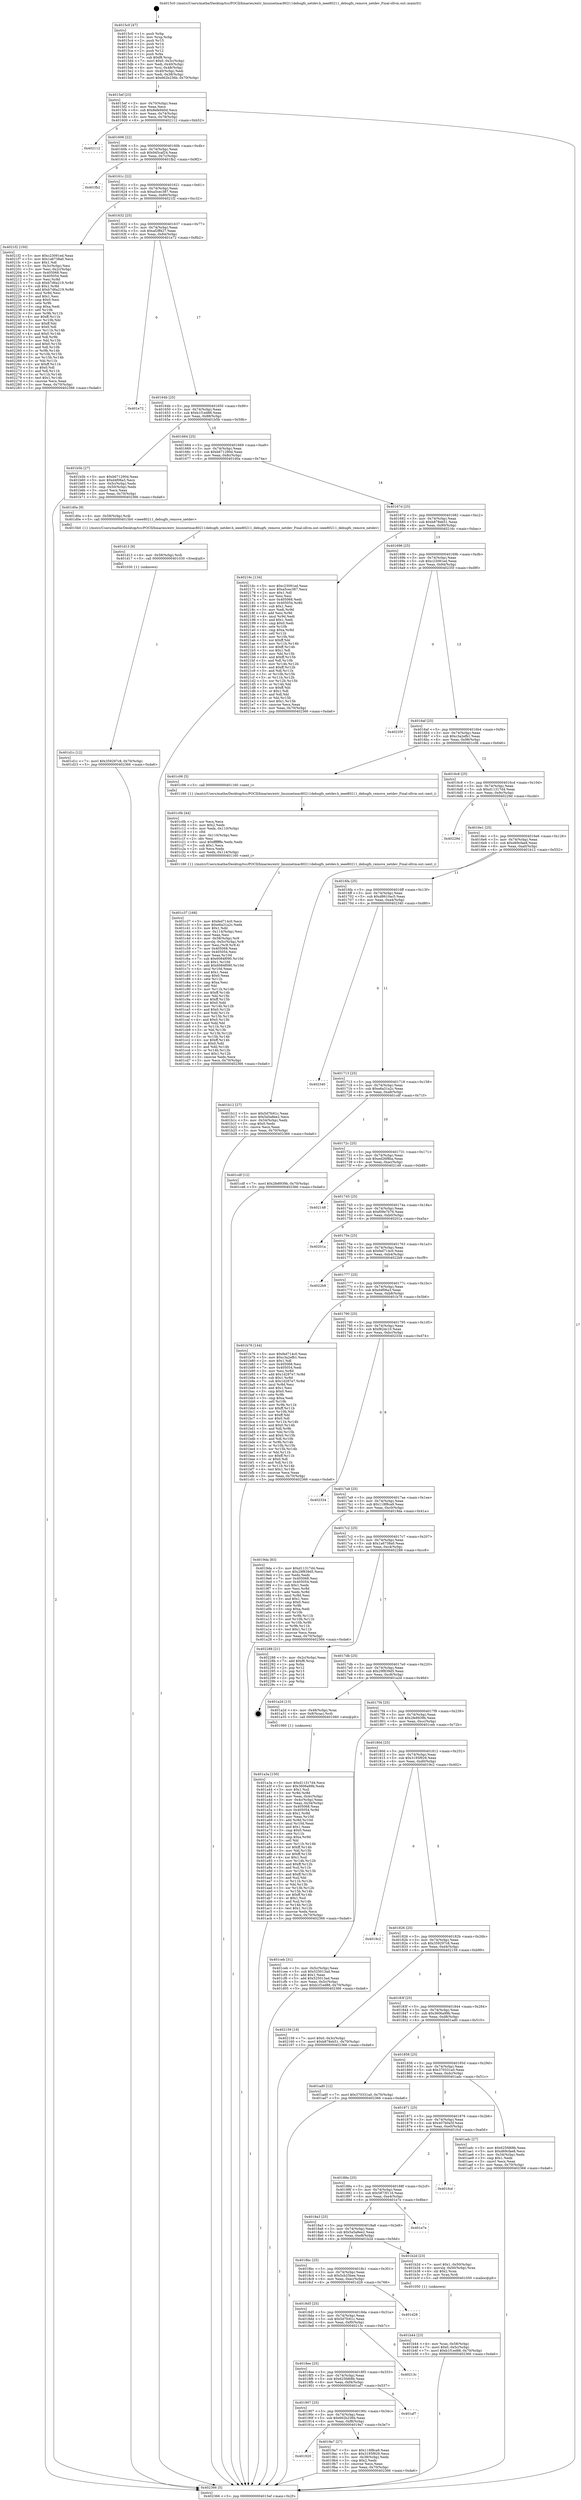 digraph "0x4015c0" {
  label = "0x4015c0 (/mnt/c/Users/mathe/Desktop/tcc/POCII/binaries/extr_linuxnetmac80211debugfs_netdev.h_ieee80211_debugfs_remove_netdev_Final-ollvm.out::main(0))"
  labelloc = "t"
  node[shape=record]

  Entry [label="",width=0.3,height=0.3,shape=circle,fillcolor=black,style=filled]
  "0x4015ef" [label="{
     0x4015ef [23]\l
     | [instrs]\l
     &nbsp;&nbsp;0x4015ef \<+3\>: mov -0x70(%rbp),%eax\l
     &nbsp;&nbsp;0x4015f2 \<+2\>: mov %eax,%ecx\l
     &nbsp;&nbsp;0x4015f4 \<+6\>: sub $0x8efe940d,%ecx\l
     &nbsp;&nbsp;0x4015fa \<+3\>: mov %eax,-0x74(%rbp)\l
     &nbsp;&nbsp;0x4015fd \<+3\>: mov %ecx,-0x78(%rbp)\l
     &nbsp;&nbsp;0x401600 \<+6\>: je 0000000000402112 \<main+0xb52\>\l
  }"]
  "0x402112" [label="{
     0x402112\l
  }", style=dashed]
  "0x401606" [label="{
     0x401606 [22]\l
     | [instrs]\l
     &nbsp;&nbsp;0x401606 \<+5\>: jmp 000000000040160b \<main+0x4b\>\l
     &nbsp;&nbsp;0x40160b \<+3\>: mov -0x74(%rbp),%eax\l
     &nbsp;&nbsp;0x40160e \<+5\>: sub $0x945caf24,%eax\l
     &nbsp;&nbsp;0x401613 \<+3\>: mov %eax,-0x7c(%rbp)\l
     &nbsp;&nbsp;0x401616 \<+6\>: je 0000000000401fb2 \<main+0x9f2\>\l
  }"]
  Exit [label="",width=0.3,height=0.3,shape=circle,fillcolor=black,style=filled,peripheries=2]
  "0x401fb2" [label="{
     0x401fb2\l
  }", style=dashed]
  "0x40161c" [label="{
     0x40161c [22]\l
     | [instrs]\l
     &nbsp;&nbsp;0x40161c \<+5\>: jmp 0000000000401621 \<main+0x61\>\l
     &nbsp;&nbsp;0x401621 \<+3\>: mov -0x74(%rbp),%eax\l
     &nbsp;&nbsp;0x401624 \<+5\>: sub $0xa5cec387,%eax\l
     &nbsp;&nbsp;0x401629 \<+3\>: mov %eax,-0x80(%rbp)\l
     &nbsp;&nbsp;0x40162c \<+6\>: je 00000000004021f2 \<main+0xc32\>\l
  }"]
  "0x401d1c" [label="{
     0x401d1c [12]\l
     | [instrs]\l
     &nbsp;&nbsp;0x401d1c \<+7\>: movl $0x359297c8,-0x70(%rbp)\l
     &nbsp;&nbsp;0x401d23 \<+5\>: jmp 0000000000402366 \<main+0xda6\>\l
  }"]
  "0x4021f2" [label="{
     0x4021f2 [150]\l
     | [instrs]\l
     &nbsp;&nbsp;0x4021f2 \<+5\>: mov $0xc23091ed,%eax\l
     &nbsp;&nbsp;0x4021f7 \<+5\>: mov $0x1a6738a0,%ecx\l
     &nbsp;&nbsp;0x4021fc \<+2\>: mov $0x1,%dl\l
     &nbsp;&nbsp;0x4021fe \<+3\>: mov -0x3c(%rbp),%esi\l
     &nbsp;&nbsp;0x402201 \<+3\>: mov %esi,-0x2c(%rbp)\l
     &nbsp;&nbsp;0x402204 \<+7\>: mov 0x405068,%esi\l
     &nbsp;&nbsp;0x40220b \<+7\>: mov 0x405054,%edi\l
     &nbsp;&nbsp;0x402212 \<+3\>: mov %esi,%r8d\l
     &nbsp;&nbsp;0x402215 \<+7\>: sub $0xb7d6a219,%r8d\l
     &nbsp;&nbsp;0x40221c \<+4\>: sub $0x1,%r8d\l
     &nbsp;&nbsp;0x402220 \<+7\>: add $0xb7d6a219,%r8d\l
     &nbsp;&nbsp;0x402227 \<+4\>: imul %r8d,%esi\l
     &nbsp;&nbsp;0x40222b \<+3\>: and $0x1,%esi\l
     &nbsp;&nbsp;0x40222e \<+3\>: cmp $0x0,%esi\l
     &nbsp;&nbsp;0x402231 \<+4\>: sete %r9b\l
     &nbsp;&nbsp;0x402235 \<+3\>: cmp $0xa,%edi\l
     &nbsp;&nbsp;0x402238 \<+4\>: setl %r10b\l
     &nbsp;&nbsp;0x40223c \<+3\>: mov %r9b,%r11b\l
     &nbsp;&nbsp;0x40223f \<+4\>: xor $0xff,%r11b\l
     &nbsp;&nbsp;0x402243 \<+3\>: mov %r10b,%bl\l
     &nbsp;&nbsp;0x402246 \<+3\>: xor $0xff,%bl\l
     &nbsp;&nbsp;0x402249 \<+3\>: xor $0x0,%dl\l
     &nbsp;&nbsp;0x40224c \<+3\>: mov %r11b,%r14b\l
     &nbsp;&nbsp;0x40224f \<+4\>: and $0x0,%r14b\l
     &nbsp;&nbsp;0x402253 \<+3\>: and %dl,%r9b\l
     &nbsp;&nbsp;0x402256 \<+3\>: mov %bl,%r15b\l
     &nbsp;&nbsp;0x402259 \<+4\>: and $0x0,%r15b\l
     &nbsp;&nbsp;0x40225d \<+3\>: and %dl,%r10b\l
     &nbsp;&nbsp;0x402260 \<+3\>: or %r9b,%r14b\l
     &nbsp;&nbsp;0x402263 \<+3\>: or %r10b,%r15b\l
     &nbsp;&nbsp;0x402266 \<+3\>: xor %r15b,%r14b\l
     &nbsp;&nbsp;0x402269 \<+3\>: or %bl,%r11b\l
     &nbsp;&nbsp;0x40226c \<+4\>: xor $0xff,%r11b\l
     &nbsp;&nbsp;0x402270 \<+3\>: or $0x0,%dl\l
     &nbsp;&nbsp;0x402273 \<+3\>: and %dl,%r11b\l
     &nbsp;&nbsp;0x402276 \<+3\>: or %r11b,%r14b\l
     &nbsp;&nbsp;0x402279 \<+4\>: test $0x1,%r14b\l
     &nbsp;&nbsp;0x40227d \<+3\>: cmovne %ecx,%eax\l
     &nbsp;&nbsp;0x402280 \<+3\>: mov %eax,-0x70(%rbp)\l
     &nbsp;&nbsp;0x402283 \<+5\>: jmp 0000000000402366 \<main+0xda6\>\l
  }"]
  "0x401632" [label="{
     0x401632 [25]\l
     | [instrs]\l
     &nbsp;&nbsp;0x401632 \<+5\>: jmp 0000000000401637 \<main+0x77\>\l
     &nbsp;&nbsp;0x401637 \<+3\>: mov -0x74(%rbp),%eax\l
     &nbsp;&nbsp;0x40163a \<+5\>: sub $0xaf2ff427,%eax\l
     &nbsp;&nbsp;0x40163f \<+6\>: mov %eax,-0x84(%rbp)\l
     &nbsp;&nbsp;0x401645 \<+6\>: je 0000000000401e72 \<main+0x8b2\>\l
  }"]
  "0x401d13" [label="{
     0x401d13 [9]\l
     | [instrs]\l
     &nbsp;&nbsp;0x401d13 \<+4\>: mov -0x58(%rbp),%rdi\l
     &nbsp;&nbsp;0x401d17 \<+5\>: call 0000000000401030 \<free@plt\>\l
     | [calls]\l
     &nbsp;&nbsp;0x401030 \{1\} (unknown)\l
  }"]
  "0x401e72" [label="{
     0x401e72\l
  }", style=dashed]
  "0x40164b" [label="{
     0x40164b [25]\l
     | [instrs]\l
     &nbsp;&nbsp;0x40164b \<+5\>: jmp 0000000000401650 \<main+0x90\>\l
     &nbsp;&nbsp;0x401650 \<+3\>: mov -0x74(%rbp),%eax\l
     &nbsp;&nbsp;0x401653 \<+5\>: sub $0xb1f1ed88,%eax\l
     &nbsp;&nbsp;0x401658 \<+6\>: mov %eax,-0x88(%rbp)\l
     &nbsp;&nbsp;0x40165e \<+6\>: je 0000000000401b5b \<main+0x59b\>\l
  }"]
  "0x401c37" [label="{
     0x401c37 [168]\l
     | [instrs]\l
     &nbsp;&nbsp;0x401c37 \<+5\>: mov $0xfed714c0,%ecx\l
     &nbsp;&nbsp;0x401c3c \<+5\>: mov $0xe6a31a2c,%edx\l
     &nbsp;&nbsp;0x401c41 \<+3\>: mov $0x1,%dil\l
     &nbsp;&nbsp;0x401c44 \<+6\>: mov -0x114(%rbp),%esi\l
     &nbsp;&nbsp;0x401c4a \<+3\>: imul %eax,%esi\l
     &nbsp;&nbsp;0x401c4d \<+4\>: mov -0x58(%rbp),%r8\l
     &nbsp;&nbsp;0x401c51 \<+4\>: movslq -0x5c(%rbp),%r9\l
     &nbsp;&nbsp;0x401c55 \<+4\>: mov %esi,(%r8,%r9,4)\l
     &nbsp;&nbsp;0x401c59 \<+7\>: mov 0x405068,%eax\l
     &nbsp;&nbsp;0x401c60 \<+7\>: mov 0x405054,%esi\l
     &nbsp;&nbsp;0x401c67 \<+3\>: mov %eax,%r10d\l
     &nbsp;&nbsp;0x401c6a \<+7\>: sub $0x6084f090,%r10d\l
     &nbsp;&nbsp;0x401c71 \<+4\>: sub $0x1,%r10d\l
     &nbsp;&nbsp;0x401c75 \<+7\>: add $0x6084f090,%r10d\l
     &nbsp;&nbsp;0x401c7c \<+4\>: imul %r10d,%eax\l
     &nbsp;&nbsp;0x401c80 \<+3\>: and $0x1,%eax\l
     &nbsp;&nbsp;0x401c83 \<+3\>: cmp $0x0,%eax\l
     &nbsp;&nbsp;0x401c86 \<+4\>: sete %r11b\l
     &nbsp;&nbsp;0x401c8a \<+3\>: cmp $0xa,%esi\l
     &nbsp;&nbsp;0x401c8d \<+3\>: setl %bl\l
     &nbsp;&nbsp;0x401c90 \<+3\>: mov %r11b,%r14b\l
     &nbsp;&nbsp;0x401c93 \<+4\>: xor $0xff,%r14b\l
     &nbsp;&nbsp;0x401c97 \<+3\>: mov %bl,%r15b\l
     &nbsp;&nbsp;0x401c9a \<+4\>: xor $0xff,%r15b\l
     &nbsp;&nbsp;0x401c9e \<+4\>: xor $0x0,%dil\l
     &nbsp;&nbsp;0x401ca2 \<+3\>: mov %r14b,%r12b\l
     &nbsp;&nbsp;0x401ca5 \<+4\>: and $0x0,%r12b\l
     &nbsp;&nbsp;0x401ca9 \<+3\>: and %dil,%r11b\l
     &nbsp;&nbsp;0x401cac \<+3\>: mov %r15b,%r13b\l
     &nbsp;&nbsp;0x401caf \<+4\>: and $0x0,%r13b\l
     &nbsp;&nbsp;0x401cb3 \<+3\>: and %dil,%bl\l
     &nbsp;&nbsp;0x401cb6 \<+3\>: or %r11b,%r12b\l
     &nbsp;&nbsp;0x401cb9 \<+3\>: or %bl,%r13b\l
     &nbsp;&nbsp;0x401cbc \<+3\>: xor %r13b,%r12b\l
     &nbsp;&nbsp;0x401cbf \<+3\>: or %r15b,%r14b\l
     &nbsp;&nbsp;0x401cc2 \<+4\>: xor $0xff,%r14b\l
     &nbsp;&nbsp;0x401cc6 \<+4\>: or $0x0,%dil\l
     &nbsp;&nbsp;0x401cca \<+3\>: and %dil,%r14b\l
     &nbsp;&nbsp;0x401ccd \<+3\>: or %r14b,%r12b\l
     &nbsp;&nbsp;0x401cd0 \<+4\>: test $0x1,%r12b\l
     &nbsp;&nbsp;0x401cd4 \<+3\>: cmovne %edx,%ecx\l
     &nbsp;&nbsp;0x401cd7 \<+3\>: mov %ecx,-0x70(%rbp)\l
     &nbsp;&nbsp;0x401cda \<+5\>: jmp 0000000000402366 \<main+0xda6\>\l
  }"]
  "0x401b5b" [label="{
     0x401b5b [27]\l
     | [instrs]\l
     &nbsp;&nbsp;0x401b5b \<+5\>: mov $0xb671290d,%eax\l
     &nbsp;&nbsp;0x401b60 \<+5\>: mov $0xd4f06a3,%ecx\l
     &nbsp;&nbsp;0x401b65 \<+3\>: mov -0x5c(%rbp),%edx\l
     &nbsp;&nbsp;0x401b68 \<+3\>: cmp -0x50(%rbp),%edx\l
     &nbsp;&nbsp;0x401b6b \<+3\>: cmovl %ecx,%eax\l
     &nbsp;&nbsp;0x401b6e \<+3\>: mov %eax,-0x70(%rbp)\l
     &nbsp;&nbsp;0x401b71 \<+5\>: jmp 0000000000402366 \<main+0xda6\>\l
  }"]
  "0x401664" [label="{
     0x401664 [25]\l
     | [instrs]\l
     &nbsp;&nbsp;0x401664 \<+5\>: jmp 0000000000401669 \<main+0xa9\>\l
     &nbsp;&nbsp;0x401669 \<+3\>: mov -0x74(%rbp),%eax\l
     &nbsp;&nbsp;0x40166c \<+5\>: sub $0xb671290d,%eax\l
     &nbsp;&nbsp;0x401671 \<+6\>: mov %eax,-0x8c(%rbp)\l
     &nbsp;&nbsp;0x401677 \<+6\>: je 0000000000401d0a \<main+0x74a\>\l
  }"]
  "0x401c0b" [label="{
     0x401c0b [44]\l
     | [instrs]\l
     &nbsp;&nbsp;0x401c0b \<+2\>: xor %ecx,%ecx\l
     &nbsp;&nbsp;0x401c0d \<+5\>: mov $0x2,%edx\l
     &nbsp;&nbsp;0x401c12 \<+6\>: mov %edx,-0x110(%rbp)\l
     &nbsp;&nbsp;0x401c18 \<+1\>: cltd\l
     &nbsp;&nbsp;0x401c19 \<+6\>: mov -0x110(%rbp),%esi\l
     &nbsp;&nbsp;0x401c1f \<+2\>: idiv %esi\l
     &nbsp;&nbsp;0x401c21 \<+6\>: imul $0xfffffffe,%edx,%edx\l
     &nbsp;&nbsp;0x401c27 \<+3\>: sub $0x1,%ecx\l
     &nbsp;&nbsp;0x401c2a \<+2\>: sub %ecx,%edx\l
     &nbsp;&nbsp;0x401c2c \<+6\>: mov %edx,-0x114(%rbp)\l
     &nbsp;&nbsp;0x401c32 \<+5\>: call 0000000000401160 \<next_i\>\l
     | [calls]\l
     &nbsp;&nbsp;0x401160 \{1\} (/mnt/c/Users/mathe/Desktop/tcc/POCII/binaries/extr_linuxnetmac80211debugfs_netdev.h_ieee80211_debugfs_remove_netdev_Final-ollvm.out::next_i)\l
  }"]
  "0x401d0a" [label="{
     0x401d0a [9]\l
     | [instrs]\l
     &nbsp;&nbsp;0x401d0a \<+4\>: mov -0x58(%rbp),%rdi\l
     &nbsp;&nbsp;0x401d0e \<+5\>: call 00000000004015b0 \<ieee80211_debugfs_remove_netdev\>\l
     | [calls]\l
     &nbsp;&nbsp;0x4015b0 \{1\} (/mnt/c/Users/mathe/Desktop/tcc/POCII/binaries/extr_linuxnetmac80211debugfs_netdev.h_ieee80211_debugfs_remove_netdev_Final-ollvm.out::ieee80211_debugfs_remove_netdev)\l
  }"]
  "0x40167d" [label="{
     0x40167d [25]\l
     | [instrs]\l
     &nbsp;&nbsp;0x40167d \<+5\>: jmp 0000000000401682 \<main+0xc2\>\l
     &nbsp;&nbsp;0x401682 \<+3\>: mov -0x74(%rbp),%eax\l
     &nbsp;&nbsp;0x401685 \<+5\>: sub $0xb878eb51,%eax\l
     &nbsp;&nbsp;0x40168a \<+6\>: mov %eax,-0x90(%rbp)\l
     &nbsp;&nbsp;0x401690 \<+6\>: je 000000000040216c \<main+0xbac\>\l
  }"]
  "0x401b44" [label="{
     0x401b44 [23]\l
     | [instrs]\l
     &nbsp;&nbsp;0x401b44 \<+4\>: mov %rax,-0x58(%rbp)\l
     &nbsp;&nbsp;0x401b48 \<+7\>: movl $0x0,-0x5c(%rbp)\l
     &nbsp;&nbsp;0x401b4f \<+7\>: movl $0xb1f1ed88,-0x70(%rbp)\l
     &nbsp;&nbsp;0x401b56 \<+5\>: jmp 0000000000402366 \<main+0xda6\>\l
  }"]
  "0x40216c" [label="{
     0x40216c [134]\l
     | [instrs]\l
     &nbsp;&nbsp;0x40216c \<+5\>: mov $0xc23091ed,%eax\l
     &nbsp;&nbsp;0x402171 \<+5\>: mov $0xa5cec387,%ecx\l
     &nbsp;&nbsp;0x402176 \<+2\>: mov $0x1,%dl\l
     &nbsp;&nbsp;0x402178 \<+2\>: xor %esi,%esi\l
     &nbsp;&nbsp;0x40217a \<+7\>: mov 0x405068,%edi\l
     &nbsp;&nbsp;0x402181 \<+8\>: mov 0x405054,%r8d\l
     &nbsp;&nbsp;0x402189 \<+3\>: sub $0x1,%esi\l
     &nbsp;&nbsp;0x40218c \<+3\>: mov %edi,%r9d\l
     &nbsp;&nbsp;0x40218f \<+3\>: add %esi,%r9d\l
     &nbsp;&nbsp;0x402192 \<+4\>: imul %r9d,%edi\l
     &nbsp;&nbsp;0x402196 \<+3\>: and $0x1,%edi\l
     &nbsp;&nbsp;0x402199 \<+3\>: cmp $0x0,%edi\l
     &nbsp;&nbsp;0x40219c \<+4\>: sete %r10b\l
     &nbsp;&nbsp;0x4021a0 \<+4\>: cmp $0xa,%r8d\l
     &nbsp;&nbsp;0x4021a4 \<+4\>: setl %r11b\l
     &nbsp;&nbsp;0x4021a8 \<+3\>: mov %r10b,%bl\l
     &nbsp;&nbsp;0x4021ab \<+3\>: xor $0xff,%bl\l
     &nbsp;&nbsp;0x4021ae \<+3\>: mov %r11b,%r14b\l
     &nbsp;&nbsp;0x4021b1 \<+4\>: xor $0xff,%r14b\l
     &nbsp;&nbsp;0x4021b5 \<+3\>: xor $0x1,%dl\l
     &nbsp;&nbsp;0x4021b8 \<+3\>: mov %bl,%r15b\l
     &nbsp;&nbsp;0x4021bb \<+4\>: and $0xff,%r15b\l
     &nbsp;&nbsp;0x4021bf \<+3\>: and %dl,%r10b\l
     &nbsp;&nbsp;0x4021c2 \<+3\>: mov %r14b,%r12b\l
     &nbsp;&nbsp;0x4021c5 \<+4\>: and $0xff,%r12b\l
     &nbsp;&nbsp;0x4021c9 \<+3\>: and %dl,%r11b\l
     &nbsp;&nbsp;0x4021cc \<+3\>: or %r10b,%r15b\l
     &nbsp;&nbsp;0x4021cf \<+3\>: or %r11b,%r12b\l
     &nbsp;&nbsp;0x4021d2 \<+3\>: xor %r12b,%r15b\l
     &nbsp;&nbsp;0x4021d5 \<+3\>: or %r14b,%bl\l
     &nbsp;&nbsp;0x4021d8 \<+3\>: xor $0xff,%bl\l
     &nbsp;&nbsp;0x4021db \<+3\>: or $0x1,%dl\l
     &nbsp;&nbsp;0x4021de \<+2\>: and %dl,%bl\l
     &nbsp;&nbsp;0x4021e0 \<+3\>: or %bl,%r15b\l
     &nbsp;&nbsp;0x4021e3 \<+4\>: test $0x1,%r15b\l
     &nbsp;&nbsp;0x4021e7 \<+3\>: cmovne %ecx,%eax\l
     &nbsp;&nbsp;0x4021ea \<+3\>: mov %eax,-0x70(%rbp)\l
     &nbsp;&nbsp;0x4021ed \<+5\>: jmp 0000000000402366 \<main+0xda6\>\l
  }"]
  "0x401696" [label="{
     0x401696 [25]\l
     | [instrs]\l
     &nbsp;&nbsp;0x401696 \<+5\>: jmp 000000000040169b \<main+0xdb\>\l
     &nbsp;&nbsp;0x40169b \<+3\>: mov -0x74(%rbp),%eax\l
     &nbsp;&nbsp;0x40169e \<+5\>: sub $0xc23091ed,%eax\l
     &nbsp;&nbsp;0x4016a3 \<+6\>: mov %eax,-0x94(%rbp)\l
     &nbsp;&nbsp;0x4016a9 \<+6\>: je 000000000040235f \<main+0xd9f\>\l
  }"]
  "0x401a3a" [label="{
     0x401a3a [150]\l
     | [instrs]\l
     &nbsp;&nbsp;0x401a3a \<+5\>: mov $0xd11317d4,%ecx\l
     &nbsp;&nbsp;0x401a3f \<+5\>: mov $0x3606a99b,%edx\l
     &nbsp;&nbsp;0x401a44 \<+3\>: mov $0x1,%sil\l
     &nbsp;&nbsp;0x401a47 \<+3\>: xor %r8d,%r8d\l
     &nbsp;&nbsp;0x401a4a \<+3\>: mov %eax,-0x4c(%rbp)\l
     &nbsp;&nbsp;0x401a4d \<+3\>: mov -0x4c(%rbp),%eax\l
     &nbsp;&nbsp;0x401a50 \<+3\>: mov %eax,-0x34(%rbp)\l
     &nbsp;&nbsp;0x401a53 \<+7\>: mov 0x405068,%eax\l
     &nbsp;&nbsp;0x401a5a \<+8\>: mov 0x405054,%r9d\l
     &nbsp;&nbsp;0x401a62 \<+4\>: sub $0x1,%r8d\l
     &nbsp;&nbsp;0x401a66 \<+3\>: mov %eax,%r10d\l
     &nbsp;&nbsp;0x401a69 \<+3\>: add %r8d,%r10d\l
     &nbsp;&nbsp;0x401a6c \<+4\>: imul %r10d,%eax\l
     &nbsp;&nbsp;0x401a70 \<+3\>: and $0x1,%eax\l
     &nbsp;&nbsp;0x401a73 \<+3\>: cmp $0x0,%eax\l
     &nbsp;&nbsp;0x401a76 \<+4\>: sete %r11b\l
     &nbsp;&nbsp;0x401a7a \<+4\>: cmp $0xa,%r9d\l
     &nbsp;&nbsp;0x401a7e \<+3\>: setl %bl\l
     &nbsp;&nbsp;0x401a81 \<+3\>: mov %r11b,%r14b\l
     &nbsp;&nbsp;0x401a84 \<+4\>: xor $0xff,%r14b\l
     &nbsp;&nbsp;0x401a88 \<+3\>: mov %bl,%r15b\l
     &nbsp;&nbsp;0x401a8b \<+4\>: xor $0xff,%r15b\l
     &nbsp;&nbsp;0x401a8f \<+4\>: xor $0x1,%sil\l
     &nbsp;&nbsp;0x401a93 \<+3\>: mov %r14b,%r12b\l
     &nbsp;&nbsp;0x401a96 \<+4\>: and $0xff,%r12b\l
     &nbsp;&nbsp;0x401a9a \<+3\>: and %sil,%r11b\l
     &nbsp;&nbsp;0x401a9d \<+3\>: mov %r15b,%r13b\l
     &nbsp;&nbsp;0x401aa0 \<+4\>: and $0xff,%r13b\l
     &nbsp;&nbsp;0x401aa4 \<+3\>: and %sil,%bl\l
     &nbsp;&nbsp;0x401aa7 \<+3\>: or %r11b,%r12b\l
     &nbsp;&nbsp;0x401aaa \<+3\>: or %bl,%r13b\l
     &nbsp;&nbsp;0x401aad \<+3\>: xor %r13b,%r12b\l
     &nbsp;&nbsp;0x401ab0 \<+3\>: or %r15b,%r14b\l
     &nbsp;&nbsp;0x401ab3 \<+4\>: xor $0xff,%r14b\l
     &nbsp;&nbsp;0x401ab7 \<+4\>: or $0x1,%sil\l
     &nbsp;&nbsp;0x401abb \<+3\>: and %sil,%r14b\l
     &nbsp;&nbsp;0x401abe \<+3\>: or %r14b,%r12b\l
     &nbsp;&nbsp;0x401ac1 \<+4\>: test $0x1,%r12b\l
     &nbsp;&nbsp;0x401ac5 \<+3\>: cmovne %edx,%ecx\l
     &nbsp;&nbsp;0x401ac8 \<+3\>: mov %ecx,-0x70(%rbp)\l
     &nbsp;&nbsp;0x401acb \<+5\>: jmp 0000000000402366 \<main+0xda6\>\l
  }"]
  "0x40235f" [label="{
     0x40235f\l
  }", style=dashed]
  "0x4016af" [label="{
     0x4016af [25]\l
     | [instrs]\l
     &nbsp;&nbsp;0x4016af \<+5\>: jmp 00000000004016b4 \<main+0xf4\>\l
     &nbsp;&nbsp;0x4016b4 \<+3\>: mov -0x74(%rbp),%eax\l
     &nbsp;&nbsp;0x4016b7 \<+5\>: sub $0xc3a2efb1,%eax\l
     &nbsp;&nbsp;0x4016bc \<+6\>: mov %eax,-0x98(%rbp)\l
     &nbsp;&nbsp;0x4016c2 \<+6\>: je 0000000000401c06 \<main+0x646\>\l
  }"]
  "0x4015c0" [label="{
     0x4015c0 [47]\l
     | [instrs]\l
     &nbsp;&nbsp;0x4015c0 \<+1\>: push %rbp\l
     &nbsp;&nbsp;0x4015c1 \<+3\>: mov %rsp,%rbp\l
     &nbsp;&nbsp;0x4015c4 \<+2\>: push %r15\l
     &nbsp;&nbsp;0x4015c6 \<+2\>: push %r14\l
     &nbsp;&nbsp;0x4015c8 \<+2\>: push %r13\l
     &nbsp;&nbsp;0x4015ca \<+2\>: push %r12\l
     &nbsp;&nbsp;0x4015cc \<+1\>: push %rbx\l
     &nbsp;&nbsp;0x4015cd \<+7\>: sub $0xf8,%rsp\l
     &nbsp;&nbsp;0x4015d4 \<+7\>: movl $0x0,-0x3c(%rbp)\l
     &nbsp;&nbsp;0x4015db \<+3\>: mov %edi,-0x40(%rbp)\l
     &nbsp;&nbsp;0x4015de \<+4\>: mov %rsi,-0x48(%rbp)\l
     &nbsp;&nbsp;0x4015e2 \<+3\>: mov -0x40(%rbp),%edi\l
     &nbsp;&nbsp;0x4015e5 \<+3\>: mov %edi,-0x38(%rbp)\l
     &nbsp;&nbsp;0x4015e8 \<+7\>: movl $0x662b236b,-0x70(%rbp)\l
  }"]
  "0x401c06" [label="{
     0x401c06 [5]\l
     | [instrs]\l
     &nbsp;&nbsp;0x401c06 \<+5\>: call 0000000000401160 \<next_i\>\l
     | [calls]\l
     &nbsp;&nbsp;0x401160 \{1\} (/mnt/c/Users/mathe/Desktop/tcc/POCII/binaries/extr_linuxnetmac80211debugfs_netdev.h_ieee80211_debugfs_remove_netdev_Final-ollvm.out::next_i)\l
  }"]
  "0x4016c8" [label="{
     0x4016c8 [25]\l
     | [instrs]\l
     &nbsp;&nbsp;0x4016c8 \<+5\>: jmp 00000000004016cd \<main+0x10d\>\l
     &nbsp;&nbsp;0x4016cd \<+3\>: mov -0x74(%rbp),%eax\l
     &nbsp;&nbsp;0x4016d0 \<+5\>: sub $0xd11317d4,%eax\l
     &nbsp;&nbsp;0x4016d5 \<+6\>: mov %eax,-0x9c(%rbp)\l
     &nbsp;&nbsp;0x4016db \<+6\>: je 000000000040229d \<main+0xcdd\>\l
  }"]
  "0x402366" [label="{
     0x402366 [5]\l
     | [instrs]\l
     &nbsp;&nbsp;0x402366 \<+5\>: jmp 00000000004015ef \<main+0x2f\>\l
  }"]
  "0x40229d" [label="{
     0x40229d\l
  }", style=dashed]
  "0x4016e1" [label="{
     0x4016e1 [25]\l
     | [instrs]\l
     &nbsp;&nbsp;0x4016e1 \<+5\>: jmp 00000000004016e6 \<main+0x126\>\l
     &nbsp;&nbsp;0x4016e6 \<+3\>: mov -0x74(%rbp),%eax\l
     &nbsp;&nbsp;0x4016e9 \<+5\>: sub $0xd69cfae8,%eax\l
     &nbsp;&nbsp;0x4016ee \<+6\>: mov %eax,-0xa0(%rbp)\l
     &nbsp;&nbsp;0x4016f4 \<+6\>: je 0000000000401b12 \<main+0x552\>\l
  }"]
  "0x401920" [label="{
     0x401920\l
  }", style=dashed]
  "0x401b12" [label="{
     0x401b12 [27]\l
     | [instrs]\l
     &nbsp;&nbsp;0x401b12 \<+5\>: mov $0x5d7fc61c,%eax\l
     &nbsp;&nbsp;0x401b17 \<+5\>: mov $0x5a5a8ee2,%ecx\l
     &nbsp;&nbsp;0x401b1c \<+3\>: mov -0x34(%rbp),%edx\l
     &nbsp;&nbsp;0x401b1f \<+3\>: cmp $0x0,%edx\l
     &nbsp;&nbsp;0x401b22 \<+3\>: cmove %ecx,%eax\l
     &nbsp;&nbsp;0x401b25 \<+3\>: mov %eax,-0x70(%rbp)\l
     &nbsp;&nbsp;0x401b28 \<+5\>: jmp 0000000000402366 \<main+0xda6\>\l
  }"]
  "0x4016fa" [label="{
     0x4016fa [25]\l
     | [instrs]\l
     &nbsp;&nbsp;0x4016fa \<+5\>: jmp 00000000004016ff \<main+0x13f\>\l
     &nbsp;&nbsp;0x4016ff \<+3\>: mov -0x74(%rbp),%eax\l
     &nbsp;&nbsp;0x401702 \<+5\>: sub $0xd8610ac5,%eax\l
     &nbsp;&nbsp;0x401707 \<+6\>: mov %eax,-0xa4(%rbp)\l
     &nbsp;&nbsp;0x40170d \<+6\>: je 0000000000402340 \<main+0xd80\>\l
  }"]
  "0x4019a7" [label="{
     0x4019a7 [27]\l
     | [instrs]\l
     &nbsp;&nbsp;0x4019a7 \<+5\>: mov $0x118f8ca9,%eax\l
     &nbsp;&nbsp;0x4019ac \<+5\>: mov $0x3195f929,%ecx\l
     &nbsp;&nbsp;0x4019b1 \<+3\>: mov -0x38(%rbp),%edx\l
     &nbsp;&nbsp;0x4019b4 \<+3\>: cmp $0x2,%edx\l
     &nbsp;&nbsp;0x4019b7 \<+3\>: cmovne %ecx,%eax\l
     &nbsp;&nbsp;0x4019ba \<+3\>: mov %eax,-0x70(%rbp)\l
     &nbsp;&nbsp;0x4019bd \<+5\>: jmp 0000000000402366 \<main+0xda6\>\l
  }"]
  "0x402340" [label="{
     0x402340\l
  }", style=dashed]
  "0x401713" [label="{
     0x401713 [25]\l
     | [instrs]\l
     &nbsp;&nbsp;0x401713 \<+5\>: jmp 0000000000401718 \<main+0x158\>\l
     &nbsp;&nbsp;0x401718 \<+3\>: mov -0x74(%rbp),%eax\l
     &nbsp;&nbsp;0x40171b \<+5\>: sub $0xe6a31a2c,%eax\l
     &nbsp;&nbsp;0x401720 \<+6\>: mov %eax,-0xa8(%rbp)\l
     &nbsp;&nbsp;0x401726 \<+6\>: je 0000000000401cdf \<main+0x71f\>\l
  }"]
  "0x401907" [label="{
     0x401907 [25]\l
     | [instrs]\l
     &nbsp;&nbsp;0x401907 \<+5\>: jmp 000000000040190c \<main+0x34c\>\l
     &nbsp;&nbsp;0x40190c \<+3\>: mov -0x74(%rbp),%eax\l
     &nbsp;&nbsp;0x40190f \<+5\>: sub $0x662b236b,%eax\l
     &nbsp;&nbsp;0x401914 \<+6\>: mov %eax,-0xf8(%rbp)\l
     &nbsp;&nbsp;0x40191a \<+6\>: je 00000000004019a7 \<main+0x3e7\>\l
  }"]
  "0x401cdf" [label="{
     0x401cdf [12]\l
     | [instrs]\l
     &nbsp;&nbsp;0x401cdf \<+7\>: movl $0x2fe8939b,-0x70(%rbp)\l
     &nbsp;&nbsp;0x401ce6 \<+5\>: jmp 0000000000402366 \<main+0xda6\>\l
  }"]
  "0x40172c" [label="{
     0x40172c [25]\l
     | [instrs]\l
     &nbsp;&nbsp;0x40172c \<+5\>: jmp 0000000000401731 \<main+0x171\>\l
     &nbsp;&nbsp;0x401731 \<+3\>: mov -0x74(%rbp),%eax\l
     &nbsp;&nbsp;0x401734 \<+5\>: sub $0xed26f8ba,%eax\l
     &nbsp;&nbsp;0x401739 \<+6\>: mov %eax,-0xac(%rbp)\l
     &nbsp;&nbsp;0x40173f \<+6\>: je 0000000000402148 \<main+0xb88\>\l
  }"]
  "0x401af7" [label="{
     0x401af7\l
  }", style=dashed]
  "0x402148" [label="{
     0x402148\l
  }", style=dashed]
  "0x401745" [label="{
     0x401745 [25]\l
     | [instrs]\l
     &nbsp;&nbsp;0x401745 \<+5\>: jmp 000000000040174a \<main+0x18a\>\l
     &nbsp;&nbsp;0x40174a \<+3\>: mov -0x74(%rbp),%eax\l
     &nbsp;&nbsp;0x40174d \<+5\>: sub $0xf09e7b76,%eax\l
     &nbsp;&nbsp;0x401752 \<+6\>: mov %eax,-0xb0(%rbp)\l
     &nbsp;&nbsp;0x401758 \<+6\>: je 000000000040201a \<main+0xa5a\>\l
  }"]
  "0x4018ee" [label="{
     0x4018ee [25]\l
     | [instrs]\l
     &nbsp;&nbsp;0x4018ee \<+5\>: jmp 00000000004018f3 \<main+0x333\>\l
     &nbsp;&nbsp;0x4018f3 \<+3\>: mov -0x74(%rbp),%eax\l
     &nbsp;&nbsp;0x4018f6 \<+5\>: sub $0x625fd68b,%eax\l
     &nbsp;&nbsp;0x4018fb \<+6\>: mov %eax,-0xf4(%rbp)\l
     &nbsp;&nbsp;0x401901 \<+6\>: je 0000000000401af7 \<main+0x537\>\l
  }"]
  "0x40201a" [label="{
     0x40201a\l
  }", style=dashed]
  "0x40175e" [label="{
     0x40175e [25]\l
     | [instrs]\l
     &nbsp;&nbsp;0x40175e \<+5\>: jmp 0000000000401763 \<main+0x1a3\>\l
     &nbsp;&nbsp;0x401763 \<+3\>: mov -0x74(%rbp),%eax\l
     &nbsp;&nbsp;0x401766 \<+5\>: sub $0xfed714c0,%eax\l
     &nbsp;&nbsp;0x40176b \<+6\>: mov %eax,-0xb4(%rbp)\l
     &nbsp;&nbsp;0x401771 \<+6\>: je 00000000004022b9 \<main+0xcf9\>\l
  }"]
  "0x40213c" [label="{
     0x40213c\l
  }", style=dashed]
  "0x4022b9" [label="{
     0x4022b9\l
  }", style=dashed]
  "0x401777" [label="{
     0x401777 [25]\l
     | [instrs]\l
     &nbsp;&nbsp;0x401777 \<+5\>: jmp 000000000040177c \<main+0x1bc\>\l
     &nbsp;&nbsp;0x40177c \<+3\>: mov -0x74(%rbp),%eax\l
     &nbsp;&nbsp;0x40177f \<+5\>: sub $0xd4f06a3,%eax\l
     &nbsp;&nbsp;0x401784 \<+6\>: mov %eax,-0xb8(%rbp)\l
     &nbsp;&nbsp;0x40178a \<+6\>: je 0000000000401b76 \<main+0x5b6\>\l
  }"]
  "0x4018d5" [label="{
     0x4018d5 [25]\l
     | [instrs]\l
     &nbsp;&nbsp;0x4018d5 \<+5\>: jmp 00000000004018da \<main+0x31a\>\l
     &nbsp;&nbsp;0x4018da \<+3\>: mov -0x74(%rbp),%eax\l
     &nbsp;&nbsp;0x4018dd \<+5\>: sub $0x5d7fc61c,%eax\l
     &nbsp;&nbsp;0x4018e2 \<+6\>: mov %eax,-0xf0(%rbp)\l
     &nbsp;&nbsp;0x4018e8 \<+6\>: je 000000000040213c \<main+0xb7c\>\l
  }"]
  "0x401b76" [label="{
     0x401b76 [144]\l
     | [instrs]\l
     &nbsp;&nbsp;0x401b76 \<+5\>: mov $0xfed714c0,%eax\l
     &nbsp;&nbsp;0x401b7b \<+5\>: mov $0xc3a2efb1,%ecx\l
     &nbsp;&nbsp;0x401b80 \<+2\>: mov $0x1,%dl\l
     &nbsp;&nbsp;0x401b82 \<+7\>: mov 0x405068,%esi\l
     &nbsp;&nbsp;0x401b89 \<+7\>: mov 0x405054,%edi\l
     &nbsp;&nbsp;0x401b90 \<+3\>: mov %esi,%r8d\l
     &nbsp;&nbsp;0x401b93 \<+7\>: add $0x1d287e7,%r8d\l
     &nbsp;&nbsp;0x401b9a \<+4\>: sub $0x1,%r8d\l
     &nbsp;&nbsp;0x401b9e \<+7\>: sub $0x1d287e7,%r8d\l
     &nbsp;&nbsp;0x401ba5 \<+4\>: imul %r8d,%esi\l
     &nbsp;&nbsp;0x401ba9 \<+3\>: and $0x1,%esi\l
     &nbsp;&nbsp;0x401bac \<+3\>: cmp $0x0,%esi\l
     &nbsp;&nbsp;0x401baf \<+4\>: sete %r9b\l
     &nbsp;&nbsp;0x401bb3 \<+3\>: cmp $0xa,%edi\l
     &nbsp;&nbsp;0x401bb6 \<+4\>: setl %r10b\l
     &nbsp;&nbsp;0x401bba \<+3\>: mov %r9b,%r11b\l
     &nbsp;&nbsp;0x401bbd \<+4\>: xor $0xff,%r11b\l
     &nbsp;&nbsp;0x401bc1 \<+3\>: mov %r10b,%bl\l
     &nbsp;&nbsp;0x401bc4 \<+3\>: xor $0xff,%bl\l
     &nbsp;&nbsp;0x401bc7 \<+3\>: xor $0x0,%dl\l
     &nbsp;&nbsp;0x401bca \<+3\>: mov %r11b,%r14b\l
     &nbsp;&nbsp;0x401bcd \<+4\>: and $0x0,%r14b\l
     &nbsp;&nbsp;0x401bd1 \<+3\>: and %dl,%r9b\l
     &nbsp;&nbsp;0x401bd4 \<+3\>: mov %bl,%r15b\l
     &nbsp;&nbsp;0x401bd7 \<+4\>: and $0x0,%r15b\l
     &nbsp;&nbsp;0x401bdb \<+3\>: and %dl,%r10b\l
     &nbsp;&nbsp;0x401bde \<+3\>: or %r9b,%r14b\l
     &nbsp;&nbsp;0x401be1 \<+3\>: or %r10b,%r15b\l
     &nbsp;&nbsp;0x401be4 \<+3\>: xor %r15b,%r14b\l
     &nbsp;&nbsp;0x401be7 \<+3\>: or %bl,%r11b\l
     &nbsp;&nbsp;0x401bea \<+4\>: xor $0xff,%r11b\l
     &nbsp;&nbsp;0x401bee \<+3\>: or $0x0,%dl\l
     &nbsp;&nbsp;0x401bf1 \<+3\>: and %dl,%r11b\l
     &nbsp;&nbsp;0x401bf4 \<+3\>: or %r11b,%r14b\l
     &nbsp;&nbsp;0x401bf7 \<+4\>: test $0x1,%r14b\l
     &nbsp;&nbsp;0x401bfb \<+3\>: cmovne %ecx,%eax\l
     &nbsp;&nbsp;0x401bfe \<+3\>: mov %eax,-0x70(%rbp)\l
     &nbsp;&nbsp;0x401c01 \<+5\>: jmp 0000000000402366 \<main+0xda6\>\l
  }"]
  "0x401790" [label="{
     0x401790 [25]\l
     | [instrs]\l
     &nbsp;&nbsp;0x401790 \<+5\>: jmp 0000000000401795 \<main+0x1d5\>\l
     &nbsp;&nbsp;0x401795 \<+3\>: mov -0x74(%rbp),%eax\l
     &nbsp;&nbsp;0x401798 \<+5\>: sub $0xf82dc10,%eax\l
     &nbsp;&nbsp;0x40179d \<+6\>: mov %eax,-0xbc(%rbp)\l
     &nbsp;&nbsp;0x4017a3 \<+6\>: je 0000000000402334 \<main+0xd74\>\l
  }"]
  "0x401d28" [label="{
     0x401d28\l
  }", style=dashed]
  "0x402334" [label="{
     0x402334\l
  }", style=dashed]
  "0x4017a9" [label="{
     0x4017a9 [25]\l
     | [instrs]\l
     &nbsp;&nbsp;0x4017a9 \<+5\>: jmp 00000000004017ae \<main+0x1ee\>\l
     &nbsp;&nbsp;0x4017ae \<+3\>: mov -0x74(%rbp),%eax\l
     &nbsp;&nbsp;0x4017b1 \<+5\>: sub $0x118f8ca9,%eax\l
     &nbsp;&nbsp;0x4017b6 \<+6\>: mov %eax,-0xc0(%rbp)\l
     &nbsp;&nbsp;0x4017bc \<+6\>: je 00000000004019da \<main+0x41a\>\l
  }"]
  "0x4018bc" [label="{
     0x4018bc [25]\l
     | [instrs]\l
     &nbsp;&nbsp;0x4018bc \<+5\>: jmp 00000000004018c1 \<main+0x301\>\l
     &nbsp;&nbsp;0x4018c1 \<+3\>: mov -0x74(%rbp),%eax\l
     &nbsp;&nbsp;0x4018c4 \<+5\>: sub $0x5cb25bee,%eax\l
     &nbsp;&nbsp;0x4018c9 \<+6\>: mov %eax,-0xec(%rbp)\l
     &nbsp;&nbsp;0x4018cf \<+6\>: je 0000000000401d28 \<main+0x768\>\l
  }"]
  "0x4019da" [label="{
     0x4019da [83]\l
     | [instrs]\l
     &nbsp;&nbsp;0x4019da \<+5\>: mov $0xd11317d4,%eax\l
     &nbsp;&nbsp;0x4019df \<+5\>: mov $0x29f839d5,%ecx\l
     &nbsp;&nbsp;0x4019e4 \<+2\>: xor %edx,%edx\l
     &nbsp;&nbsp;0x4019e6 \<+7\>: mov 0x405068,%esi\l
     &nbsp;&nbsp;0x4019ed \<+7\>: mov 0x405054,%edi\l
     &nbsp;&nbsp;0x4019f4 \<+3\>: sub $0x1,%edx\l
     &nbsp;&nbsp;0x4019f7 \<+3\>: mov %esi,%r8d\l
     &nbsp;&nbsp;0x4019fa \<+3\>: add %edx,%r8d\l
     &nbsp;&nbsp;0x4019fd \<+4\>: imul %r8d,%esi\l
     &nbsp;&nbsp;0x401a01 \<+3\>: and $0x1,%esi\l
     &nbsp;&nbsp;0x401a04 \<+3\>: cmp $0x0,%esi\l
     &nbsp;&nbsp;0x401a07 \<+4\>: sete %r9b\l
     &nbsp;&nbsp;0x401a0b \<+3\>: cmp $0xa,%edi\l
     &nbsp;&nbsp;0x401a0e \<+4\>: setl %r10b\l
     &nbsp;&nbsp;0x401a12 \<+3\>: mov %r9b,%r11b\l
     &nbsp;&nbsp;0x401a15 \<+3\>: and %r10b,%r11b\l
     &nbsp;&nbsp;0x401a18 \<+3\>: xor %r10b,%r9b\l
     &nbsp;&nbsp;0x401a1b \<+3\>: or %r9b,%r11b\l
     &nbsp;&nbsp;0x401a1e \<+4\>: test $0x1,%r11b\l
     &nbsp;&nbsp;0x401a22 \<+3\>: cmovne %ecx,%eax\l
     &nbsp;&nbsp;0x401a25 \<+3\>: mov %eax,-0x70(%rbp)\l
     &nbsp;&nbsp;0x401a28 \<+5\>: jmp 0000000000402366 \<main+0xda6\>\l
  }"]
  "0x4017c2" [label="{
     0x4017c2 [25]\l
     | [instrs]\l
     &nbsp;&nbsp;0x4017c2 \<+5\>: jmp 00000000004017c7 \<main+0x207\>\l
     &nbsp;&nbsp;0x4017c7 \<+3\>: mov -0x74(%rbp),%eax\l
     &nbsp;&nbsp;0x4017ca \<+5\>: sub $0x1a6738a0,%eax\l
     &nbsp;&nbsp;0x4017cf \<+6\>: mov %eax,-0xc4(%rbp)\l
     &nbsp;&nbsp;0x4017d5 \<+6\>: je 0000000000402288 \<main+0xcc8\>\l
  }"]
  "0x401b2d" [label="{
     0x401b2d [23]\l
     | [instrs]\l
     &nbsp;&nbsp;0x401b2d \<+7\>: movl $0x1,-0x50(%rbp)\l
     &nbsp;&nbsp;0x401b34 \<+4\>: movslq -0x50(%rbp),%rax\l
     &nbsp;&nbsp;0x401b38 \<+4\>: shl $0x2,%rax\l
     &nbsp;&nbsp;0x401b3c \<+3\>: mov %rax,%rdi\l
     &nbsp;&nbsp;0x401b3f \<+5\>: call 0000000000401050 \<malloc@plt\>\l
     | [calls]\l
     &nbsp;&nbsp;0x401050 \{1\} (unknown)\l
  }"]
  "0x402288" [label="{
     0x402288 [21]\l
     | [instrs]\l
     &nbsp;&nbsp;0x402288 \<+3\>: mov -0x2c(%rbp),%eax\l
     &nbsp;&nbsp;0x40228b \<+7\>: add $0xf8,%rsp\l
     &nbsp;&nbsp;0x402292 \<+1\>: pop %rbx\l
     &nbsp;&nbsp;0x402293 \<+2\>: pop %r12\l
     &nbsp;&nbsp;0x402295 \<+2\>: pop %r13\l
     &nbsp;&nbsp;0x402297 \<+2\>: pop %r14\l
     &nbsp;&nbsp;0x402299 \<+2\>: pop %r15\l
     &nbsp;&nbsp;0x40229b \<+1\>: pop %rbp\l
     &nbsp;&nbsp;0x40229c \<+1\>: ret\l
  }"]
  "0x4017db" [label="{
     0x4017db [25]\l
     | [instrs]\l
     &nbsp;&nbsp;0x4017db \<+5\>: jmp 00000000004017e0 \<main+0x220\>\l
     &nbsp;&nbsp;0x4017e0 \<+3\>: mov -0x74(%rbp),%eax\l
     &nbsp;&nbsp;0x4017e3 \<+5\>: sub $0x29f839d5,%eax\l
     &nbsp;&nbsp;0x4017e8 \<+6\>: mov %eax,-0xc8(%rbp)\l
     &nbsp;&nbsp;0x4017ee \<+6\>: je 0000000000401a2d \<main+0x46d\>\l
  }"]
  "0x4018a3" [label="{
     0x4018a3 [25]\l
     | [instrs]\l
     &nbsp;&nbsp;0x4018a3 \<+5\>: jmp 00000000004018a8 \<main+0x2e8\>\l
     &nbsp;&nbsp;0x4018a8 \<+3\>: mov -0x74(%rbp),%eax\l
     &nbsp;&nbsp;0x4018ab \<+5\>: sub $0x5a5a8ee2,%eax\l
     &nbsp;&nbsp;0x4018b0 \<+6\>: mov %eax,-0xe8(%rbp)\l
     &nbsp;&nbsp;0x4018b6 \<+6\>: je 0000000000401b2d \<main+0x56d\>\l
  }"]
  "0x401a2d" [label="{
     0x401a2d [13]\l
     | [instrs]\l
     &nbsp;&nbsp;0x401a2d \<+4\>: mov -0x48(%rbp),%rax\l
     &nbsp;&nbsp;0x401a31 \<+4\>: mov 0x8(%rax),%rdi\l
     &nbsp;&nbsp;0x401a35 \<+5\>: call 0000000000401060 \<atoi@plt\>\l
     | [calls]\l
     &nbsp;&nbsp;0x401060 \{1\} (unknown)\l
  }"]
  "0x4017f4" [label="{
     0x4017f4 [25]\l
     | [instrs]\l
     &nbsp;&nbsp;0x4017f4 \<+5\>: jmp 00000000004017f9 \<main+0x239\>\l
     &nbsp;&nbsp;0x4017f9 \<+3\>: mov -0x74(%rbp),%eax\l
     &nbsp;&nbsp;0x4017fc \<+5\>: sub $0x2fe8939b,%eax\l
     &nbsp;&nbsp;0x401801 \<+6\>: mov %eax,-0xcc(%rbp)\l
     &nbsp;&nbsp;0x401807 \<+6\>: je 0000000000401ceb \<main+0x72b\>\l
  }"]
  "0x401e7e" [label="{
     0x401e7e\l
  }", style=dashed]
  "0x401ceb" [label="{
     0x401ceb [31]\l
     | [instrs]\l
     &nbsp;&nbsp;0x401ceb \<+3\>: mov -0x5c(%rbp),%eax\l
     &nbsp;&nbsp;0x401cee \<+5\>: sub $0x525013ad,%eax\l
     &nbsp;&nbsp;0x401cf3 \<+3\>: add $0x1,%eax\l
     &nbsp;&nbsp;0x401cf6 \<+5\>: add $0x525013ad,%eax\l
     &nbsp;&nbsp;0x401cfb \<+3\>: mov %eax,-0x5c(%rbp)\l
     &nbsp;&nbsp;0x401cfe \<+7\>: movl $0xb1f1ed88,-0x70(%rbp)\l
     &nbsp;&nbsp;0x401d05 \<+5\>: jmp 0000000000402366 \<main+0xda6\>\l
  }"]
  "0x40180d" [label="{
     0x40180d [25]\l
     | [instrs]\l
     &nbsp;&nbsp;0x40180d \<+5\>: jmp 0000000000401812 \<main+0x252\>\l
     &nbsp;&nbsp;0x401812 \<+3\>: mov -0x74(%rbp),%eax\l
     &nbsp;&nbsp;0x401815 \<+5\>: sub $0x3195f929,%eax\l
     &nbsp;&nbsp;0x40181a \<+6\>: mov %eax,-0xd0(%rbp)\l
     &nbsp;&nbsp;0x401820 \<+6\>: je 00000000004019c2 \<main+0x402\>\l
  }"]
  "0x40188a" [label="{
     0x40188a [25]\l
     | [instrs]\l
     &nbsp;&nbsp;0x40188a \<+5\>: jmp 000000000040188f \<main+0x2cf\>\l
     &nbsp;&nbsp;0x40188f \<+3\>: mov -0x74(%rbp),%eax\l
     &nbsp;&nbsp;0x401892 \<+5\>: sub $0x5873f116,%eax\l
     &nbsp;&nbsp;0x401897 \<+6\>: mov %eax,-0xe4(%rbp)\l
     &nbsp;&nbsp;0x40189d \<+6\>: je 0000000000401e7e \<main+0x8be\>\l
  }"]
  "0x4019c2" [label="{
     0x4019c2\l
  }", style=dashed]
  "0x401826" [label="{
     0x401826 [25]\l
     | [instrs]\l
     &nbsp;&nbsp;0x401826 \<+5\>: jmp 000000000040182b \<main+0x26b\>\l
     &nbsp;&nbsp;0x40182b \<+3\>: mov -0x74(%rbp),%eax\l
     &nbsp;&nbsp;0x40182e \<+5\>: sub $0x359297c8,%eax\l
     &nbsp;&nbsp;0x401833 \<+6\>: mov %eax,-0xd4(%rbp)\l
     &nbsp;&nbsp;0x401839 \<+6\>: je 0000000000402159 \<main+0xb99\>\l
  }"]
  "0x401fcd" [label="{
     0x401fcd\l
  }", style=dashed]
  "0x402159" [label="{
     0x402159 [19]\l
     | [instrs]\l
     &nbsp;&nbsp;0x402159 \<+7\>: movl $0x0,-0x3c(%rbp)\l
     &nbsp;&nbsp;0x402160 \<+7\>: movl $0xb878eb51,-0x70(%rbp)\l
     &nbsp;&nbsp;0x402167 \<+5\>: jmp 0000000000402366 \<main+0xda6\>\l
  }"]
  "0x40183f" [label="{
     0x40183f [25]\l
     | [instrs]\l
     &nbsp;&nbsp;0x40183f \<+5\>: jmp 0000000000401844 \<main+0x284\>\l
     &nbsp;&nbsp;0x401844 \<+3\>: mov -0x74(%rbp),%eax\l
     &nbsp;&nbsp;0x401847 \<+5\>: sub $0x3606a99b,%eax\l
     &nbsp;&nbsp;0x40184c \<+6\>: mov %eax,-0xd8(%rbp)\l
     &nbsp;&nbsp;0x401852 \<+6\>: je 0000000000401ad0 \<main+0x510\>\l
  }"]
  "0x401871" [label="{
     0x401871 [25]\l
     | [instrs]\l
     &nbsp;&nbsp;0x401871 \<+5\>: jmp 0000000000401876 \<main+0x2b6\>\l
     &nbsp;&nbsp;0x401876 \<+3\>: mov -0x74(%rbp),%eax\l
     &nbsp;&nbsp;0x401879 \<+5\>: sub $0x407b0a5f,%eax\l
     &nbsp;&nbsp;0x40187e \<+6\>: mov %eax,-0xe0(%rbp)\l
     &nbsp;&nbsp;0x401884 \<+6\>: je 0000000000401fcd \<main+0xa0d\>\l
  }"]
  "0x401ad0" [label="{
     0x401ad0 [12]\l
     | [instrs]\l
     &nbsp;&nbsp;0x401ad0 \<+7\>: movl $0x370331a0,-0x70(%rbp)\l
     &nbsp;&nbsp;0x401ad7 \<+5\>: jmp 0000000000402366 \<main+0xda6\>\l
  }"]
  "0x401858" [label="{
     0x401858 [25]\l
     | [instrs]\l
     &nbsp;&nbsp;0x401858 \<+5\>: jmp 000000000040185d \<main+0x29d\>\l
     &nbsp;&nbsp;0x40185d \<+3\>: mov -0x74(%rbp),%eax\l
     &nbsp;&nbsp;0x401860 \<+5\>: sub $0x370331a0,%eax\l
     &nbsp;&nbsp;0x401865 \<+6\>: mov %eax,-0xdc(%rbp)\l
     &nbsp;&nbsp;0x40186b \<+6\>: je 0000000000401adc \<main+0x51c\>\l
  }"]
  "0x401adc" [label="{
     0x401adc [27]\l
     | [instrs]\l
     &nbsp;&nbsp;0x401adc \<+5\>: mov $0x625fd68b,%eax\l
     &nbsp;&nbsp;0x401ae1 \<+5\>: mov $0xd69cfae8,%ecx\l
     &nbsp;&nbsp;0x401ae6 \<+3\>: mov -0x34(%rbp),%edx\l
     &nbsp;&nbsp;0x401ae9 \<+3\>: cmp $0x1,%edx\l
     &nbsp;&nbsp;0x401aec \<+3\>: cmovl %ecx,%eax\l
     &nbsp;&nbsp;0x401aef \<+3\>: mov %eax,-0x70(%rbp)\l
     &nbsp;&nbsp;0x401af2 \<+5\>: jmp 0000000000402366 \<main+0xda6\>\l
  }"]
  Entry -> "0x4015c0" [label=" 1"]
  "0x4015ef" -> "0x402112" [label=" 0"]
  "0x4015ef" -> "0x401606" [label=" 18"]
  "0x402288" -> Exit [label=" 1"]
  "0x401606" -> "0x401fb2" [label=" 0"]
  "0x401606" -> "0x40161c" [label=" 18"]
  "0x4021f2" -> "0x402366" [label=" 1"]
  "0x40161c" -> "0x4021f2" [label=" 1"]
  "0x40161c" -> "0x401632" [label=" 17"]
  "0x40216c" -> "0x402366" [label=" 1"]
  "0x401632" -> "0x401e72" [label=" 0"]
  "0x401632" -> "0x40164b" [label=" 17"]
  "0x402159" -> "0x402366" [label=" 1"]
  "0x40164b" -> "0x401b5b" [label=" 2"]
  "0x40164b" -> "0x401664" [label=" 15"]
  "0x401d1c" -> "0x402366" [label=" 1"]
  "0x401664" -> "0x401d0a" [label=" 1"]
  "0x401664" -> "0x40167d" [label=" 14"]
  "0x401d13" -> "0x401d1c" [label=" 1"]
  "0x40167d" -> "0x40216c" [label=" 1"]
  "0x40167d" -> "0x401696" [label=" 13"]
  "0x401d0a" -> "0x401d13" [label=" 1"]
  "0x401696" -> "0x40235f" [label=" 0"]
  "0x401696" -> "0x4016af" [label=" 13"]
  "0x401ceb" -> "0x402366" [label=" 1"]
  "0x4016af" -> "0x401c06" [label=" 1"]
  "0x4016af" -> "0x4016c8" [label=" 12"]
  "0x401cdf" -> "0x402366" [label=" 1"]
  "0x4016c8" -> "0x40229d" [label=" 0"]
  "0x4016c8" -> "0x4016e1" [label=" 12"]
  "0x401c37" -> "0x402366" [label=" 1"]
  "0x4016e1" -> "0x401b12" [label=" 1"]
  "0x4016e1" -> "0x4016fa" [label=" 11"]
  "0x401c0b" -> "0x401c37" [label=" 1"]
  "0x4016fa" -> "0x402340" [label=" 0"]
  "0x4016fa" -> "0x401713" [label=" 11"]
  "0x401c06" -> "0x401c0b" [label=" 1"]
  "0x401713" -> "0x401cdf" [label=" 1"]
  "0x401713" -> "0x40172c" [label=" 10"]
  "0x401b5b" -> "0x402366" [label=" 2"]
  "0x40172c" -> "0x402148" [label=" 0"]
  "0x40172c" -> "0x401745" [label=" 10"]
  "0x401b44" -> "0x402366" [label=" 1"]
  "0x401745" -> "0x40201a" [label=" 0"]
  "0x401745" -> "0x40175e" [label=" 10"]
  "0x401b12" -> "0x402366" [label=" 1"]
  "0x40175e" -> "0x4022b9" [label=" 0"]
  "0x40175e" -> "0x401777" [label=" 10"]
  "0x401adc" -> "0x402366" [label=" 1"]
  "0x401777" -> "0x401b76" [label=" 1"]
  "0x401777" -> "0x401790" [label=" 9"]
  "0x401a3a" -> "0x402366" [label=" 1"]
  "0x401790" -> "0x402334" [label=" 0"]
  "0x401790" -> "0x4017a9" [label=" 9"]
  "0x401a2d" -> "0x401a3a" [label=" 1"]
  "0x4017a9" -> "0x4019da" [label=" 1"]
  "0x4017a9" -> "0x4017c2" [label=" 8"]
  "0x402366" -> "0x4015ef" [label=" 17"]
  "0x4017c2" -> "0x402288" [label=" 1"]
  "0x4017c2" -> "0x4017db" [label=" 7"]
  "0x4015c0" -> "0x4015ef" [label=" 1"]
  "0x4017db" -> "0x401a2d" [label=" 1"]
  "0x4017db" -> "0x4017f4" [label=" 6"]
  "0x401907" -> "0x401920" [label=" 0"]
  "0x4017f4" -> "0x401ceb" [label=" 1"]
  "0x4017f4" -> "0x40180d" [label=" 5"]
  "0x401907" -> "0x4019a7" [label=" 1"]
  "0x40180d" -> "0x4019c2" [label=" 0"]
  "0x40180d" -> "0x401826" [label=" 5"]
  "0x4018ee" -> "0x401907" [label=" 1"]
  "0x401826" -> "0x402159" [label=" 1"]
  "0x401826" -> "0x40183f" [label=" 4"]
  "0x4018ee" -> "0x401af7" [label=" 0"]
  "0x40183f" -> "0x401ad0" [label=" 1"]
  "0x40183f" -> "0x401858" [label=" 3"]
  "0x4018d5" -> "0x4018ee" [label=" 1"]
  "0x401858" -> "0x401adc" [label=" 1"]
  "0x401858" -> "0x401871" [label=" 2"]
  "0x401b2d" -> "0x401b44" [label=" 1"]
  "0x401871" -> "0x401fcd" [label=" 0"]
  "0x401871" -> "0x40188a" [label=" 2"]
  "0x401b76" -> "0x402366" [label=" 1"]
  "0x40188a" -> "0x401e7e" [label=" 0"]
  "0x40188a" -> "0x4018a3" [label=" 2"]
  "0x4019a7" -> "0x402366" [label=" 1"]
  "0x4018a3" -> "0x401b2d" [label=" 1"]
  "0x4018a3" -> "0x4018bc" [label=" 1"]
  "0x4019da" -> "0x402366" [label=" 1"]
  "0x4018bc" -> "0x401d28" [label=" 0"]
  "0x4018bc" -> "0x4018d5" [label=" 1"]
  "0x401ad0" -> "0x402366" [label=" 1"]
  "0x4018d5" -> "0x40213c" [label=" 0"]
}
